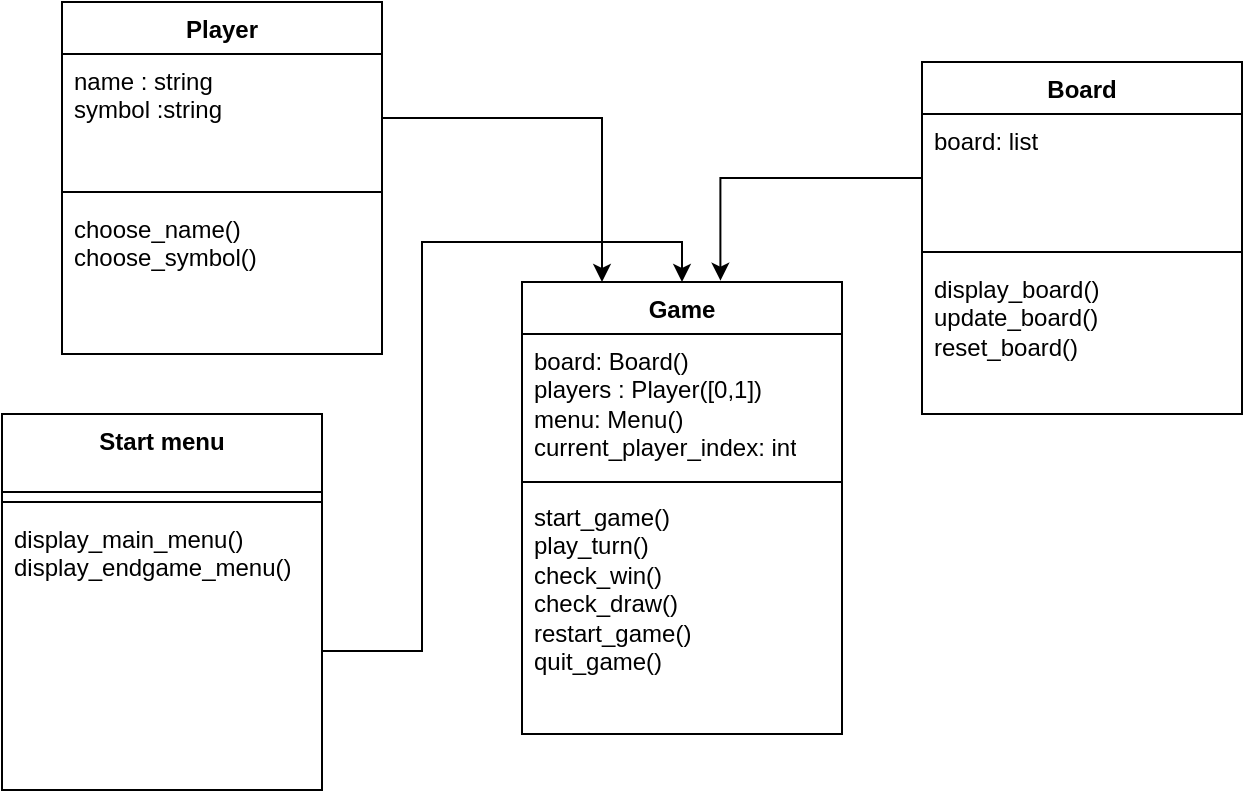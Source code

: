 <mxfile version="24.7.17">
  <diagram name="Page-1" id="ZNACH359qdT4AN0xr30S">
    <mxGraphModel dx="1050" dy="529" grid="1" gridSize="10" guides="1" tooltips="1" connect="1" arrows="1" fold="1" page="1" pageScale="1" pageWidth="850" pageHeight="1100" math="0" shadow="0">
      <root>
        <mxCell id="0" />
        <mxCell id="1" parent="0" />
        <mxCell id="WgSgij_fq1aB1iDJKO_s-5" style="edgeStyle=orthogonalEdgeStyle;rounded=0;orthogonalLoop=1;jettySize=auto;html=1;exitX=1;exitY=0.5;exitDx=0;exitDy=0;entryX=0.5;entryY=0;entryDx=0;entryDy=0;" parent="1" edge="1">
          <mxGeometry relative="1" as="geometry">
            <mxPoint x="240" y="260" as="targetPoint" />
          </mxGeometry>
        </mxCell>
        <mxCell id="WgSgij_fq1aB1iDJKO_s-25" style="edgeStyle=orthogonalEdgeStyle;rounded=0;orthogonalLoop=1;jettySize=auto;html=1;exitX=0.5;exitY=0;exitDx=0;exitDy=0;entryX=0.5;entryY=1;entryDx=0;entryDy=0;" parent="1" edge="1">
          <mxGeometry relative="1" as="geometry">
            <mxPoint x="280" y="50" as="targetPoint" />
          </mxGeometry>
        </mxCell>
        <mxCell id="WgSgij_fq1aB1iDJKO_s-6" style="edgeStyle=orthogonalEdgeStyle;rounded=0;orthogonalLoop=1;jettySize=auto;html=1;exitX=1;exitY=0.5;exitDx=0;exitDy=0;entryX=0;entryY=0.5;entryDx=0;entryDy=0;" parent="1" edge="1">
          <mxGeometry relative="1" as="geometry">
            <mxPoint x="425" y="210" as="targetPoint" />
          </mxGeometry>
        </mxCell>
        <mxCell id="WgSgij_fq1aB1iDJKO_s-37" value="Player" style="swimlane;fontStyle=1;align=center;verticalAlign=top;childLayout=stackLayout;horizontal=1;startSize=26;horizontalStack=0;resizeParent=1;resizeParentMax=0;resizeLast=0;collapsible=1;marginBottom=0;whiteSpace=wrap;html=1;" parent="1" vertex="1">
          <mxGeometry x="100" y="200" width="160" height="176" as="geometry" />
        </mxCell>
        <mxCell id="WgSgij_fq1aB1iDJKO_s-38" value="name : string&lt;div&gt;symbol :string&lt;/div&gt;" style="text;strokeColor=none;fillColor=none;align=left;verticalAlign=top;spacingLeft=4;spacingRight=4;overflow=hidden;rotatable=0;points=[[0,0.5],[1,0.5]];portConstraint=eastwest;whiteSpace=wrap;html=1;" parent="WgSgij_fq1aB1iDJKO_s-37" vertex="1">
          <mxGeometry y="26" width="160" height="64" as="geometry" />
        </mxCell>
        <mxCell id="WgSgij_fq1aB1iDJKO_s-39" value="" style="line;strokeWidth=1;fillColor=none;align=left;verticalAlign=middle;spacingTop=-1;spacingLeft=3;spacingRight=3;rotatable=0;labelPosition=right;points=[];portConstraint=eastwest;strokeColor=inherit;" parent="WgSgij_fq1aB1iDJKO_s-37" vertex="1">
          <mxGeometry y="90" width="160" height="10" as="geometry" />
        </mxCell>
        <mxCell id="WgSgij_fq1aB1iDJKO_s-36" value="choose_name()&lt;div&gt;choose_symbol()&lt;/div&gt;" style="text;strokeColor=none;fillColor=none;align=left;verticalAlign=top;spacingLeft=4;spacingRight=4;overflow=hidden;rotatable=0;points=[[0,0.5],[1,0.5]];portConstraint=eastwest;whiteSpace=wrap;html=1;" parent="WgSgij_fq1aB1iDJKO_s-37" vertex="1">
          <mxGeometry y="100" width="160" height="76" as="geometry" />
        </mxCell>
        <mxCell id="WgSgij_fq1aB1iDJKO_s-41" value="Board" style="swimlane;fontStyle=1;align=center;verticalAlign=top;childLayout=stackLayout;horizontal=1;startSize=26;horizontalStack=0;resizeParent=1;resizeParentMax=0;resizeLast=0;collapsible=1;marginBottom=0;whiteSpace=wrap;html=1;" parent="1" vertex="1">
          <mxGeometry x="530" y="230" width="160" height="176" as="geometry" />
        </mxCell>
        <mxCell id="WgSgij_fq1aB1iDJKO_s-42" value="board: list&lt;div&gt;&lt;br&gt;&lt;/div&gt;" style="text;strokeColor=none;fillColor=none;align=left;verticalAlign=top;spacingLeft=4;spacingRight=4;overflow=hidden;rotatable=0;points=[[0,0.5],[1,0.5]];portConstraint=eastwest;whiteSpace=wrap;html=1;" parent="WgSgij_fq1aB1iDJKO_s-41" vertex="1">
          <mxGeometry y="26" width="160" height="64" as="geometry" />
        </mxCell>
        <mxCell id="WgSgij_fq1aB1iDJKO_s-43" value="" style="line;strokeWidth=1;fillColor=none;align=left;verticalAlign=middle;spacingTop=-1;spacingLeft=3;spacingRight=3;rotatable=0;labelPosition=right;points=[];portConstraint=eastwest;strokeColor=inherit;" parent="WgSgij_fq1aB1iDJKO_s-41" vertex="1">
          <mxGeometry y="90" width="160" height="10" as="geometry" />
        </mxCell>
        <mxCell id="WgSgij_fq1aB1iDJKO_s-44" value="&lt;div&gt;display_board()&lt;/div&gt;&lt;div&gt;update_board()&lt;/div&gt;&lt;div&gt;reset_board()&lt;/div&gt;" style="text;strokeColor=none;fillColor=none;align=left;verticalAlign=top;spacingLeft=4;spacingRight=4;overflow=hidden;rotatable=0;points=[[0,0.5],[1,0.5]];portConstraint=eastwest;whiteSpace=wrap;html=1;" parent="WgSgij_fq1aB1iDJKO_s-41" vertex="1">
          <mxGeometry y="100" width="160" height="76" as="geometry" />
        </mxCell>
        <mxCell id="WgSgij_fq1aB1iDJKO_s-45" value="Start menu" style="swimlane;fontStyle=1;align=center;verticalAlign=top;childLayout=stackLayout;horizontal=1;startSize=39;horizontalStack=0;resizeParent=1;resizeParentMax=0;resizeLast=0;collapsible=1;marginBottom=0;whiteSpace=wrap;html=1;" parent="1" vertex="1">
          <mxGeometry x="70" y="406" width="160" height="188" as="geometry" />
        </mxCell>
        <mxCell id="WgSgij_fq1aB1iDJKO_s-47" value="" style="line;strokeWidth=1;fillColor=none;align=left;verticalAlign=middle;spacingTop=-1;spacingLeft=3;spacingRight=3;rotatable=0;labelPosition=right;points=[];portConstraint=eastwest;strokeColor=inherit;" parent="WgSgij_fq1aB1iDJKO_s-45" vertex="1">
          <mxGeometry y="39" width="160" height="10" as="geometry" />
        </mxCell>
        <mxCell id="WgSgij_fq1aB1iDJKO_s-48" value="&lt;div&gt;display_main_menu()&lt;/div&gt;&lt;div&gt;display_endgame_menu()&lt;/div&gt;" style="text;strokeColor=none;fillColor=none;align=left;verticalAlign=top;spacingLeft=4;spacingRight=4;overflow=hidden;rotatable=0;points=[[0,0.5],[1,0.5]];portConstraint=eastwest;whiteSpace=wrap;html=1;" parent="WgSgij_fq1aB1iDJKO_s-45" vertex="1">
          <mxGeometry y="49" width="160" height="139" as="geometry" />
        </mxCell>
        <mxCell id="WgSgij_fq1aB1iDJKO_s-49" value="Game" style="swimlane;fontStyle=1;align=center;verticalAlign=top;childLayout=stackLayout;horizontal=1;startSize=26;horizontalStack=0;resizeParent=1;resizeParentMax=0;resizeLast=0;collapsible=1;marginBottom=0;whiteSpace=wrap;html=1;" parent="1" vertex="1">
          <mxGeometry x="330" y="340" width="160" height="226" as="geometry" />
        </mxCell>
        <mxCell id="WgSgij_fq1aB1iDJKO_s-50" value="board: Board()&lt;div&gt;players : Player([0,1])&lt;/div&gt;&lt;div&gt;menu: Menu()&lt;/div&gt;&lt;div&gt;current_player_index: int&lt;/div&gt;" style="text;strokeColor=none;fillColor=none;align=left;verticalAlign=top;spacingLeft=4;spacingRight=4;overflow=hidden;rotatable=0;points=[[0,0.5],[1,0.5]];portConstraint=eastwest;whiteSpace=wrap;html=1;" parent="WgSgij_fq1aB1iDJKO_s-49" vertex="1">
          <mxGeometry y="26" width="160" height="70" as="geometry" />
        </mxCell>
        <mxCell id="WgSgij_fq1aB1iDJKO_s-51" value="" style="line;strokeWidth=1;fillColor=none;align=left;verticalAlign=middle;spacingTop=-1;spacingLeft=3;spacingRight=3;rotatable=0;labelPosition=right;points=[];portConstraint=eastwest;strokeColor=inherit;" parent="WgSgij_fq1aB1iDJKO_s-49" vertex="1">
          <mxGeometry y="96" width="160" height="8" as="geometry" />
        </mxCell>
        <mxCell id="WgSgij_fq1aB1iDJKO_s-52" value="start_game()&lt;div&gt;play_turn()&lt;/div&gt;&lt;div&gt;check_win()&lt;/div&gt;&lt;div&gt;check_draw()&lt;/div&gt;&lt;div&gt;restart_game()&lt;/div&gt;&lt;div&gt;quit_game()&lt;/div&gt;" style="text;strokeColor=none;fillColor=none;align=left;verticalAlign=top;spacingLeft=4;spacingRight=4;overflow=hidden;rotatable=0;points=[[0,0.5],[1,0.5]];portConstraint=eastwest;whiteSpace=wrap;html=1;" parent="WgSgij_fq1aB1iDJKO_s-49" vertex="1">
          <mxGeometry y="104" width="160" height="122" as="geometry" />
        </mxCell>
        <mxCell id="ww1L7NKf5NtNIwSTBjAY-2" style="rounded=0;orthogonalLoop=1;jettySize=auto;html=1;exitX=0;exitY=0.5;exitDx=0;exitDy=0;entryX=0.62;entryY=-0.003;entryDx=0;entryDy=0;entryPerimeter=0;edgeStyle=orthogonalEdgeStyle;" edge="1" parent="1" source="WgSgij_fq1aB1iDJKO_s-42" target="WgSgij_fq1aB1iDJKO_s-49">
          <mxGeometry relative="1" as="geometry" />
        </mxCell>
        <mxCell id="ww1L7NKf5NtNIwSTBjAY-3" style="edgeStyle=orthogonalEdgeStyle;rounded=0;orthogonalLoop=1;jettySize=auto;html=1;exitX=1;exitY=0.5;exitDx=0;exitDy=0;entryX=0.25;entryY=0;entryDx=0;entryDy=0;" edge="1" parent="1" source="WgSgij_fq1aB1iDJKO_s-38" target="WgSgij_fq1aB1iDJKO_s-49">
          <mxGeometry relative="1" as="geometry" />
        </mxCell>
        <mxCell id="WgSgij_fq1aB1iDJKO_s-46" value="&lt;div&gt;&lt;br&gt;&lt;/div&gt;" style="text;strokeColor=none;fillColor=none;align=left;verticalAlign=top;spacingLeft=4;spacingRight=4;overflow=hidden;rotatable=0;points=[[0,0.5],[1,0.5]];portConstraint=eastwest;whiteSpace=wrap;html=1;" parent="1" vertex="1">
          <mxGeometry x="70" y="445" width="160" height="21" as="geometry" />
        </mxCell>
        <mxCell id="ww1L7NKf5NtNIwSTBjAY-4" style="edgeStyle=orthogonalEdgeStyle;rounded=0;orthogonalLoop=1;jettySize=auto;html=1;entryX=0.5;entryY=0;entryDx=0;entryDy=0;" edge="1" parent="1" source="WgSgij_fq1aB1iDJKO_s-48" target="WgSgij_fq1aB1iDJKO_s-49">
          <mxGeometry relative="1" as="geometry" />
        </mxCell>
      </root>
    </mxGraphModel>
  </diagram>
</mxfile>
